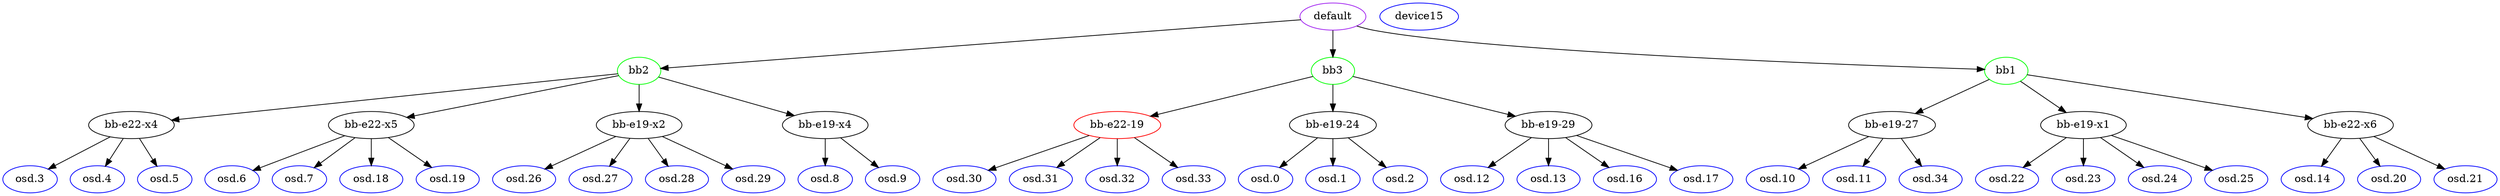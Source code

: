 digraph  {
	"osd.0"	 [color=blue];
	"osd.1"	 [color=blue];
	"osd.2"	 [color=blue];
	"osd.3"	 [color=blue];
	"osd.4"	 [color=blue];
	"osd.5"	 [color=blue];
	"osd.6"	 [color=blue];
	"osd.7"	 [color=blue];
	"osd.8"	 [color=blue];
	"osd.9"	 [color=blue];
	"osd.10"	 [color=blue];
	"osd.11"	 [color=blue];
	"osd.12"	 [color=blue];
	"osd.13"	 [color=blue];
	"osd.14"	 [color=blue];
	device15	 [color=blue];
	"osd.16"	 [color=blue];
	"osd.17"	 [color=blue];
	"osd.18"	 [color=blue];
	"osd.19"	 [color=blue];
	"osd.20"	 [color=blue];
	"osd.21"	 [color=blue];
	"osd.22"	 [color=blue];
	"osd.23"	 [color=blue];
	"osd.24"	 [color=blue];
	"osd.25"	 [color=blue];
	"osd.26"	 [color=blue];
	"osd.27"	 [color=blue];
	"osd.28"	 [color=blue];
	"osd.29"	 [color=blue];
	"osd.30"	 [color=blue];
	"osd.31"	 [color=blue];
	"osd.32"	 [color=blue];
	"osd.33"	 [color=blue];
	"osd.34"	 [color=blue];
	bb2	 [color=green];
	bb2 -> "bb-e22-x4";
	bb2 -> "bb-e22-x5";
	bb2 -> "bb-e19-x2";
	bb2 -> "bb-e19-x4";
	"bb-e22-x4" -> "osd.3";
	"bb-e22-x4" -> "osd.4";
	"bb-e22-x4" -> "osd.5";
	"bb-e22-x5" -> "osd.6";
	"bb-e22-x5" -> "osd.7";
	"bb-e22-x5" -> "osd.18";
	"bb-e22-x5" -> "osd.19";
	"bb-e19-x2" -> "osd.26";
	"bb-e19-x2" -> "osd.27";
	"bb-e19-x2" -> "osd.28";
	"bb-e19-x2" -> "osd.29";
	"bb-e19-x4" -> "osd.8";
	"bb-e19-x4" -> "osd.9";
	"bb-e22-19"	 [color=red];
	"bb-e22-19" -> "osd.30";
	"bb-e22-19" -> "osd.31";
	"bb-e22-19" -> "osd.32";
	"bb-e22-19" -> "osd.33";
	bb3	 [color=green];
	bb3 -> "bb-e22-19";
	bb3 -> "bb-e19-24";
	bb3 -> "bb-e19-29";
	"bb-e19-24" -> "osd.0";
	"bb-e19-24" -> "osd.1";
	"bb-e19-24" -> "osd.2";
	"bb-e19-29" -> "osd.12";
	"bb-e19-29" -> "osd.13";
	"bb-e19-29" -> "osd.16";
	"bb-e19-29" -> "osd.17";
	bb1	 [color=green];
	bb1 -> "bb-e19-27";
	bb1 -> "bb-e19-x1";
	bb1 -> "bb-e22-x6";
	"bb-e19-27" -> "osd.10";
	"bb-e19-27" -> "osd.11";
	"bb-e19-27" -> "osd.34";
	"bb-e19-x1" -> "osd.22";
	"bb-e19-x1" -> "osd.23";
	"bb-e19-x1" -> "osd.24";
	"bb-e19-x1" -> "osd.25";
	"bb-e22-x6" -> "osd.14";
	"bb-e22-x6" -> "osd.20";
	"bb-e22-x6" -> "osd.21";
	default	 [color=purple];
	default -> bb2;
	default -> bb3;
	default -> bb1;
}
